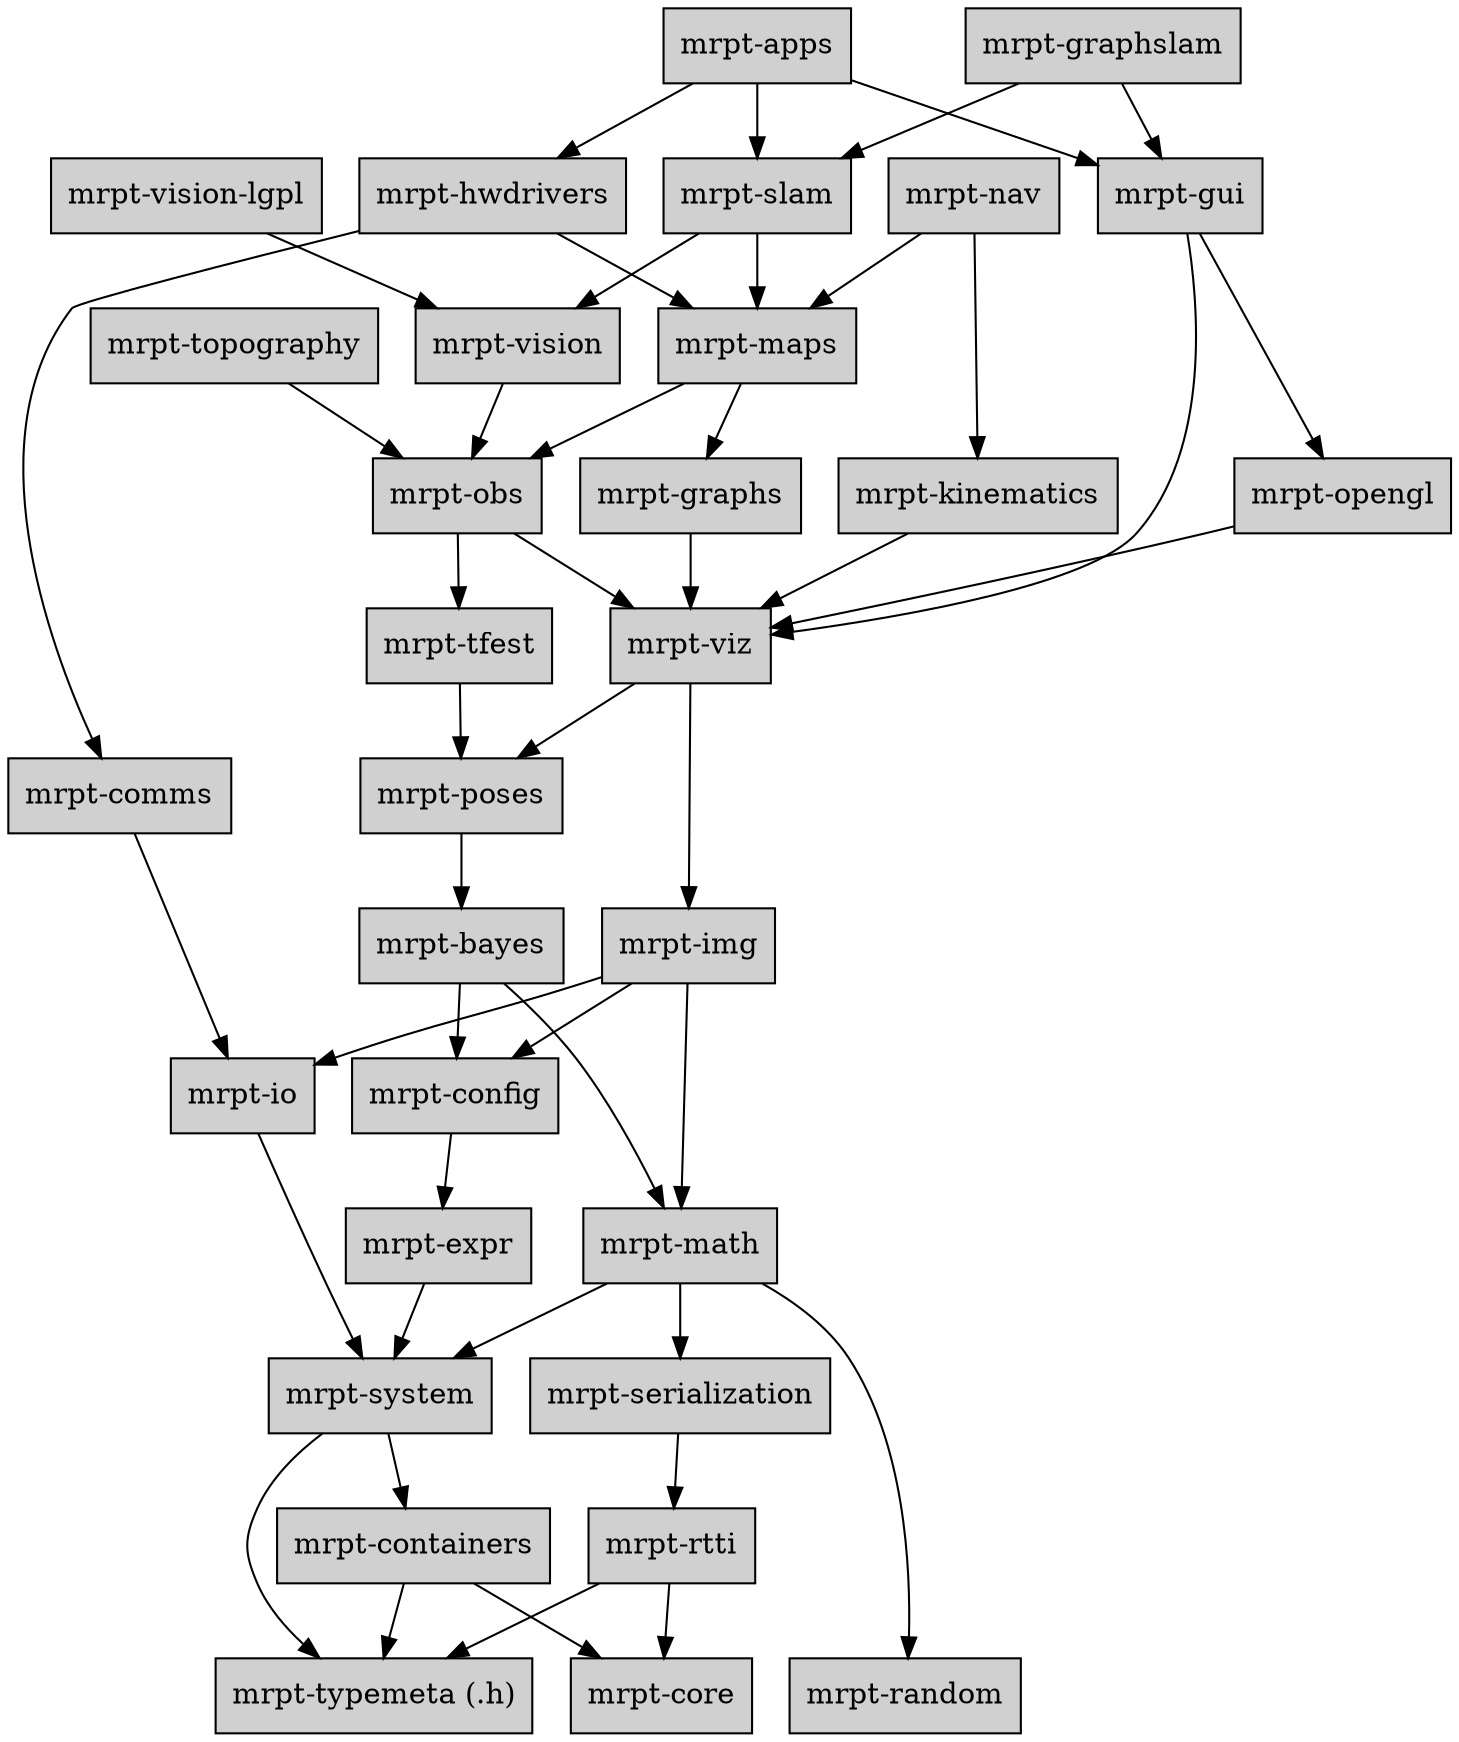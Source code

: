 digraph MRPT_LIBS {

	node [shape=box,style=filled, fillcolor="#D0D0D0"];

	apps [label="mrpt-apps",URL="group_mrpt_bayes_grp.html"];
	apps -> gui;
	apps -> slam;
	apps -> hwdrivers;

	bayes [label="mrpt-bayes",URL="group_mrpt_bayes_grp.html"];
	bayes -> math;
	bayes -> config;

	comms [label="mrpt-comms",URL="group_mrpt_comms_grp.html"];
	comms -> io;

	config   [label="mrpt-config",URL="group_mrpt_config_grp.html"];
	config -> expr;

	containers  [label="mrpt-containers",URL="group_mrpt_containers_grp.html"];
	containers -> core;
	containers -> typemeta;

	{ rank = sink;
	core       [label="mrpt-core",URL="group_mrpt_core_grp.html"];
	}

	expr       [label="mrpt-expr",URL="group_mrpt_expr_grp.html"];
	expr -> system;

	graphs     [label="mrpt-graphs",URL="group_mrpt_graphs_grp.html"];
	graphs -> viz;

	graphslam  [label="mrpt-graphslam",URL="group_mrpt_graphslam_grp.html"];
	graphslam -> gui;
	graphslam -> slam;

	gui        [label="mrpt-gui",URL="group_mrpt_gui_grp.html"];
	gui -> opengl;
	gui -> viz;

	viz        [label="mrpt-viz",URL="group_mrpt_viz_grp.html"];
	viz -> poses;
	viz -> img;

	hwdrivers  [label="mrpt-hwdrivers",URL="group_mrpt_hwdrivers_grp.html"];
	hwdrivers -> comms;
	hwdrivers -> maps;

	img [label="mrpt-img",URL="group_mrpt_img_grp.html"];
	img  -> io;
	img  -> math;
	img  -> config;

	io [label="mrpt-io",URL="group_mrpt_io_grp.html"];
	io  -> system;

	kinematics [label="mrpt-kinematics",URL="group_mrpt_kinematics_grp.html"];
	kinematics -> viz;

	maps       [label="mrpt-maps",URL="group_mrpt_maps_grp.html"];
	maps -> graphs;
	maps -> obs;

	math       [label="mrpt-math",URL="group_mrpt_math_grp.html"];
	math -> serialization;
	math -> random;
	math -> system;

	nav        [label="mrpt-nav",URL="group_mrpt_nav_grp.html"];
	nav -> kinematics;
	nav -> maps;

	obs        [label="mrpt-obs",URL="group_mrpt_obs_grp.html"];
	obs -> viz;
	obs -> tfest;

	opengl     [label="mrpt-opengl", URL="group_mrpt_opengl_grp.html"];
	opengl -> viz;

	poses     [label="mrpt-poses",URL="group_mrpt_poses_grp.html"];
	poses -> bayes;

	{ rank = sink;
	random     [label="mrpt-random",URL="group_mrpt_random_grp.html"];
	}

	rtti     [label="mrpt-rtti",URL="group_mrpt_rtti_grp.html"];
	rtti -> core;
	rtti -> typemeta;

	serialization [label="mrpt-serialization",URL="group_mrpt_serialization_grp.html"];
	serialization -> rtti;

	slam       [label="mrpt-slam",URL="group_mrpt_slam_grp.html"];
	slam -> maps;
	slam -> vision;

	system     [label="mrpt-system",URL="group_mrpt_system_grp.html"];
	system -> typemeta;
	system -> containers;

	tfest      [label="mrpt-tfest",URL="group_mrpt_tfest_grp.html"];
	tfest -> poses;

	topography [label="mrpt-topography",URL="group_mrpt_topography_grp.html"];
	topography -> obs;

	{ rank = sink;
	typemeta [label="mrpt-typemeta (.h)",URL="group_mrpt_typemeta_grp.html"];
	}

	vision     [label="mrpt-vision",URL="group_mrpt_vision_grp.html"];
	vision -> obs;

	visionlgpl     [label="mrpt-vision-lgpl",URL="group_mrpt_vision_lgpl_grp.html"];
	visionlgpl -> vision;
}
